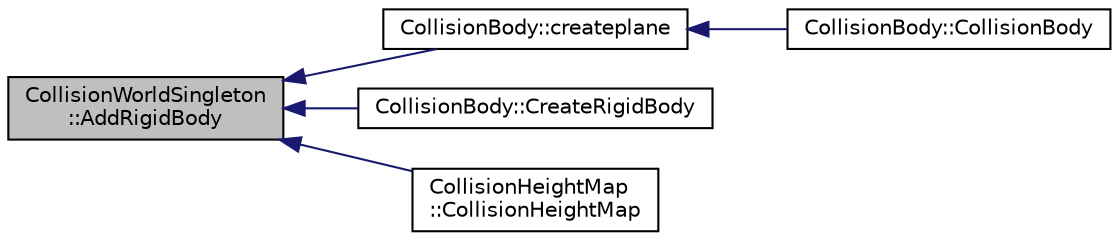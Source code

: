 digraph "CollisionWorldSingleton::AddRigidBody"
{
  edge [fontname="Helvetica",fontsize="10",labelfontname="Helvetica",labelfontsize="10"];
  node [fontname="Helvetica",fontsize="10",shape=record];
  rankdir="LR";
  Node1 [label="CollisionWorldSingleton\l::AddRigidBody",height=0.2,width=0.4,color="black", fillcolor="grey75", style="filled" fontcolor="black"];
  Node1 -> Node2 [dir="back",color="midnightblue",fontsize="10",style="solid",fontname="Helvetica"];
  Node2 [label="CollisionBody::createplane",height=0.2,width=0.4,color="black", fillcolor="white", style="filled",URL="$class_collision_body.html#aad2605af7cb658f784d72deeab27c4f1",tooltip="Createplanes. "];
  Node2 -> Node3 [dir="back",color="midnightblue",fontsize="10",style="solid",fontname="Helvetica"];
  Node3 [label="CollisionBody::CollisionBody",height=0.2,width=0.4,color="black", fillcolor="white", style="filled",URL="$class_collision_body.html#ae3b5a2b25c8f4587863156e0c6496ed0",tooltip="Constructor. "];
  Node1 -> Node4 [dir="back",color="midnightblue",fontsize="10",style="solid",fontname="Helvetica"];
  Node4 [label="CollisionBody::CreateRigidBody",height=0.2,width=0.4,color="black", fillcolor="white", style="filled",URL="$class_collision_body.html#af3226e080ca5a940b9fe17a11a584117",tooltip="Creates a square rigid body that can be moved around. "];
  Node1 -> Node5 [dir="back",color="midnightblue",fontsize="10",style="solid",fontname="Helvetica"];
  Node5 [label="CollisionHeightMap\l::CollisionHeightMap",height=0.2,width=0.4,color="black", fillcolor="white", style="filled",URL="$class_collision_height_map.html#a58b1abee25040e1bc0bc6846c1db0360",tooltip="Constructor. "];
}
